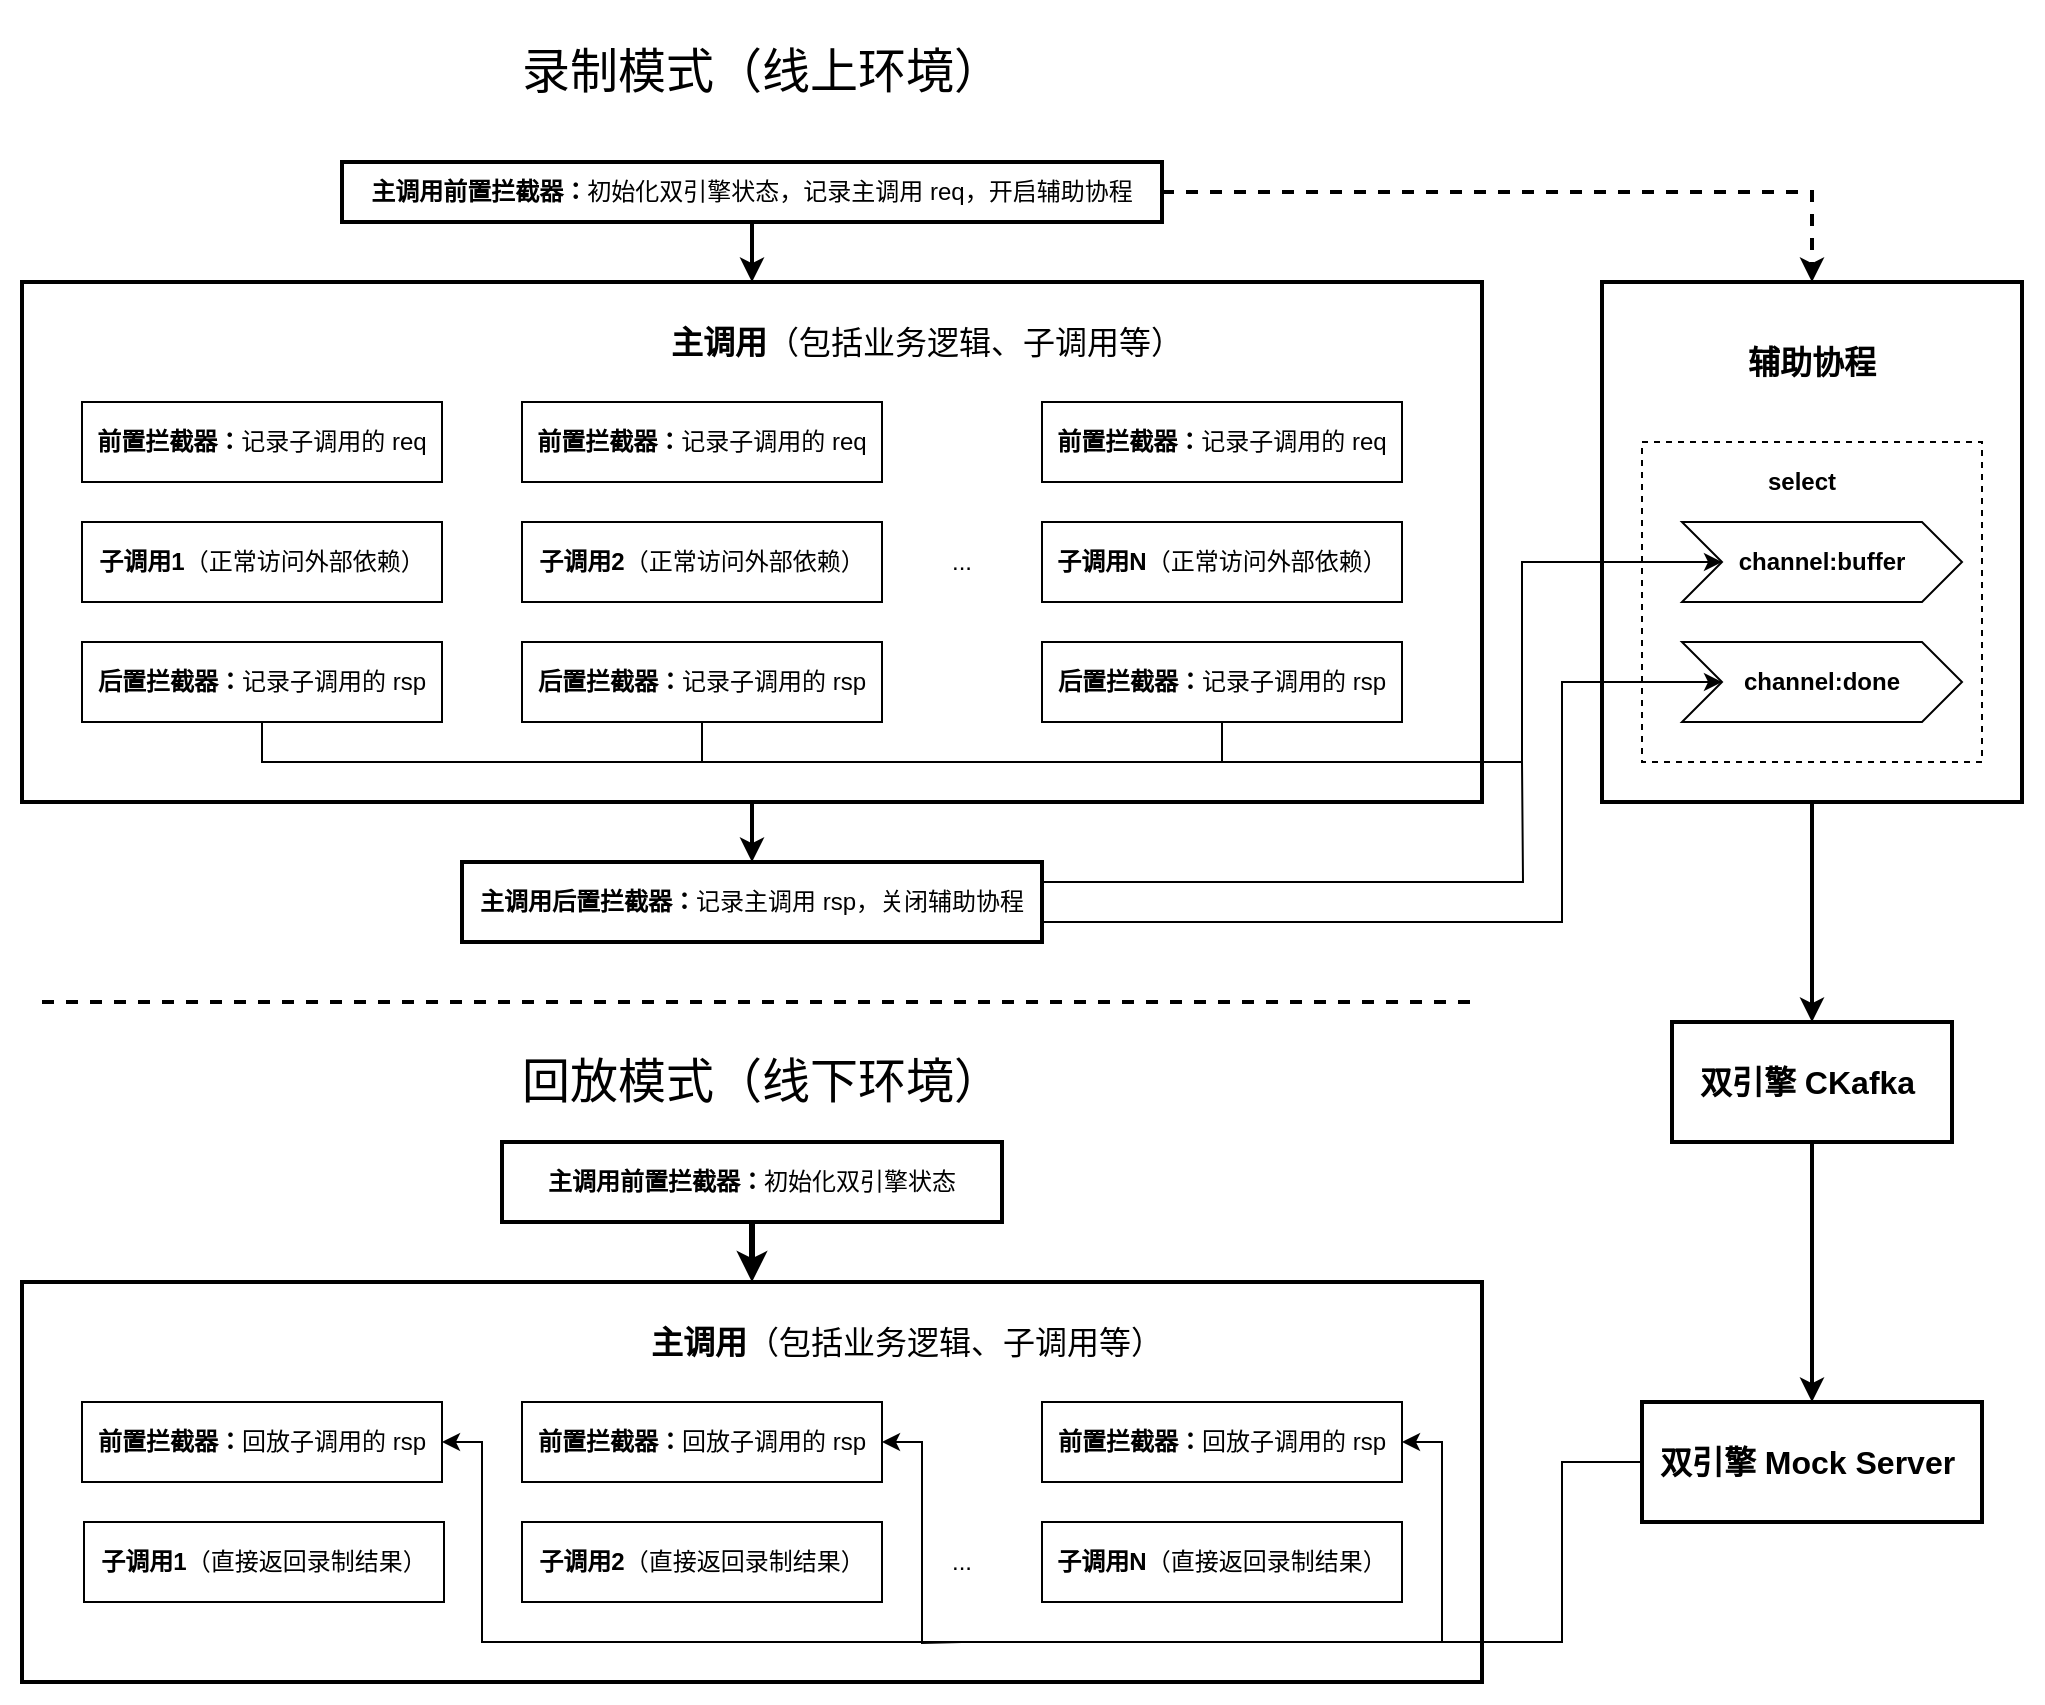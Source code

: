 <mxfile version="13.5.5" type="github">
  <diagram id="o2KsHawBitME4J8v7YTa" name="Page-1">
    <mxGraphModel dx="1106" dy="639" grid="1" gridSize="10" guides="1" tooltips="1" connect="1" arrows="1" fold="1" page="1" pageScale="1" pageWidth="1169" pageHeight="827" math="0" shadow="0">
      <root>
        <mxCell id="0" />
        <mxCell id="1" parent="0" />
        <mxCell id="v-f_laDZAkHmF94WgQyW-74" value="" style="rounded=0;whiteSpace=wrap;html=1;strokeColor=#FFFFFF;" parent="1" vertex="1">
          <mxGeometry y="40" width="1020" height="850" as="geometry" />
        </mxCell>
        <mxCell id="v-f_laDZAkHmF94WgQyW-48" value="" style="rounded=0;whiteSpace=wrap;html=1;strokeWidth=2;" parent="1" vertex="1">
          <mxGeometry x="10" y="680" width="730" height="200" as="geometry" />
        </mxCell>
        <mxCell id="v-f_laDZAkHmF94WgQyW-46" style="edgeStyle=orthogonalEdgeStyle;rounded=0;orthogonalLoop=1;jettySize=auto;html=1;exitX=0.5;exitY=1;exitDx=0;exitDy=0;entryX=0.5;entryY=0;entryDx=0;entryDy=0;endArrow=classic;endFill=1;strokeWidth=2;" parent="1" source="v-f_laDZAkHmF94WgQyW-35" target="v-f_laDZAkHmF94WgQyW-43" edge="1">
          <mxGeometry relative="1" as="geometry" />
        </mxCell>
        <mxCell id="v-f_laDZAkHmF94WgQyW-35" value="" style="rounded=0;whiteSpace=wrap;html=1;strokeWidth=2;" parent="1" vertex="1">
          <mxGeometry x="800" y="180" width="210" height="260" as="geometry" />
        </mxCell>
        <mxCell id="npR9B-OFplp2G-UIuWFT-7" style="edgeStyle=orthogonalEdgeStyle;rounded=0;orthogonalLoop=1;jettySize=auto;html=1;exitX=0.5;exitY=1;exitDx=0;exitDy=0;entryX=0.5;entryY=0;entryDx=0;entryDy=0;fillColor=#330000;strokeWidth=2;" edge="1" parent="1" source="v-f_laDZAkHmF94WgQyW-33" target="v-f_laDZAkHmF94WgQyW-37">
          <mxGeometry relative="1" as="geometry" />
        </mxCell>
        <mxCell id="v-f_laDZAkHmF94WgQyW-33" value="" style="rounded=0;whiteSpace=wrap;html=1;strokeWidth=2;" parent="1" vertex="1">
          <mxGeometry x="10" y="180" width="730" height="260" as="geometry" />
        </mxCell>
        <mxCell id="v-f_laDZAkHmF94WgQyW-29" value="" style="rounded=0;whiteSpace=wrap;html=1;dashed=1;" parent="1" vertex="1">
          <mxGeometry x="820" y="260" width="170" height="160" as="geometry" />
        </mxCell>
        <mxCell id="v-f_laDZAkHmF94WgQyW-7" value="&lt;b&gt;前置拦截器：&lt;/b&gt;记录子调用的 req" style="rounded=0;whiteSpace=wrap;html=1;" parent="1" vertex="1">
          <mxGeometry x="40" y="240" width="180" height="40" as="geometry" />
        </mxCell>
        <mxCell id="v-f_laDZAkHmF94WgQyW-24" style="edgeStyle=orthogonalEdgeStyle;rounded=0;orthogonalLoop=1;jettySize=auto;html=1;exitX=0.5;exitY=1;exitDx=0;exitDy=0;entryX=0;entryY=0.5;entryDx=0;entryDy=0;" parent="1" source="v-f_laDZAkHmF94WgQyW-8" target="v-f_laDZAkHmF94WgQyW-21" edge="1">
          <mxGeometry relative="1" as="geometry">
            <Array as="points">
              <mxPoint x="130" y="420" />
              <mxPoint x="760" y="420" />
              <mxPoint x="760" y="320" />
            </Array>
          </mxGeometry>
        </mxCell>
        <mxCell id="v-f_laDZAkHmF94WgQyW-8" value="&lt;b&gt;后置拦截器：&lt;/b&gt;记录子调用的 rsp" style="rounded=0;whiteSpace=wrap;html=1;" parent="1" vertex="1">
          <mxGeometry x="40" y="360" width="180" height="40" as="geometry" />
        </mxCell>
        <mxCell id="v-f_laDZAkHmF94WgQyW-9" value="&lt;b&gt;子调用1&lt;/b&gt;（正常访问外部依赖）" style="rounded=0;whiteSpace=wrap;html=1;" parent="1" vertex="1">
          <mxGeometry x="40" y="300" width="180" height="40" as="geometry" />
        </mxCell>
        <mxCell id="v-f_laDZAkHmF94WgQyW-11" value="&lt;b&gt;前置拦截器：&lt;/b&gt;记录子调用的 req" style="rounded=0;whiteSpace=wrap;html=1;" parent="1" vertex="1">
          <mxGeometry x="260" y="240" width="180" height="40" as="geometry" />
        </mxCell>
        <mxCell id="v-f_laDZAkHmF94WgQyW-25" style="edgeStyle=orthogonalEdgeStyle;rounded=0;orthogonalLoop=1;jettySize=auto;html=1;exitX=0.5;exitY=1;exitDx=0;exitDy=0;endArrow=none;endFill=0;" parent="1" source="v-f_laDZAkHmF94WgQyW-12" edge="1">
          <mxGeometry relative="1" as="geometry">
            <mxPoint x="350" y="420" as="targetPoint" />
          </mxGeometry>
        </mxCell>
        <mxCell id="v-f_laDZAkHmF94WgQyW-12" value="&lt;b&gt;后置拦截器：&lt;/b&gt;记录子调用的 rsp" style="rounded=0;whiteSpace=wrap;html=1;" parent="1" vertex="1">
          <mxGeometry x="260" y="360" width="180" height="40" as="geometry" />
        </mxCell>
        <mxCell id="v-f_laDZAkHmF94WgQyW-13" value="&lt;b&gt;子调用2&lt;/b&gt;（正常访问外部依赖）" style="rounded=0;whiteSpace=wrap;html=1;" parent="1" vertex="1">
          <mxGeometry x="260" y="300" width="180" height="40" as="geometry" />
        </mxCell>
        <mxCell id="v-f_laDZAkHmF94WgQyW-14" value="&lt;b&gt;前置拦截器：&lt;/b&gt;记录子调用的 req" style="rounded=0;whiteSpace=wrap;html=1;" parent="1" vertex="1">
          <mxGeometry x="520" y="240" width="180" height="40" as="geometry" />
        </mxCell>
        <mxCell id="v-f_laDZAkHmF94WgQyW-26" style="edgeStyle=orthogonalEdgeStyle;rounded=0;orthogonalLoop=1;jettySize=auto;html=1;exitX=0.5;exitY=1;exitDx=0;exitDy=0;endArrow=none;endFill=0;" parent="1" source="v-f_laDZAkHmF94WgQyW-15" edge="1">
          <mxGeometry relative="1" as="geometry">
            <mxPoint x="610" y="420" as="targetPoint" />
          </mxGeometry>
        </mxCell>
        <mxCell id="v-f_laDZAkHmF94WgQyW-15" value="&lt;b&gt;后置拦截器：&lt;/b&gt;记录子调用的 rsp" style="rounded=0;whiteSpace=wrap;html=1;" parent="1" vertex="1">
          <mxGeometry x="520" y="360" width="180" height="40" as="geometry" />
        </mxCell>
        <mxCell id="v-f_laDZAkHmF94WgQyW-16" value="&lt;b&gt;子调用N&lt;/b&gt;（正常访问外部依赖）" style="rounded=0;whiteSpace=wrap;html=1;" parent="1" vertex="1">
          <mxGeometry x="520" y="300" width="180" height="40" as="geometry" />
        </mxCell>
        <mxCell id="v-f_laDZAkHmF94WgQyW-18" value="..." style="text;html=1;strokeColor=none;fillColor=none;align=center;verticalAlign=middle;whiteSpace=wrap;rounded=0;" parent="1" vertex="1">
          <mxGeometry x="460" y="310" width="40" height="20" as="geometry" />
        </mxCell>
        <mxCell id="v-f_laDZAkHmF94WgQyW-21" value="&lt;b&gt;channel:buffer&lt;/b&gt;" style="shape=step;perimeter=stepPerimeter;whiteSpace=wrap;html=1;fixedSize=1;" parent="1" vertex="1">
          <mxGeometry x="840" y="300" width="140" height="40" as="geometry" />
        </mxCell>
        <mxCell id="v-f_laDZAkHmF94WgQyW-22" value="&lt;b&gt;channel:done&lt;/b&gt;" style="shape=step;perimeter=stepPerimeter;whiteSpace=wrap;html=1;fixedSize=1;" parent="1" vertex="1">
          <mxGeometry x="840" y="360" width="140" height="40" as="geometry" />
        </mxCell>
        <mxCell id="v-f_laDZAkHmF94WgQyW-27" value="&lt;b&gt;select&lt;/b&gt;" style="text;html=1;strokeColor=none;fillColor=none;align=center;verticalAlign=middle;whiteSpace=wrap;rounded=0;" parent="1" vertex="1">
          <mxGeometry x="880" y="270" width="40" height="20" as="geometry" />
        </mxCell>
        <mxCell id="v-f_laDZAkHmF94WgQyW-30" value="&lt;font size=&quot;3&quot;&gt;&lt;b&gt;辅助协程&lt;/b&gt;&lt;/font&gt;" style="text;html=1;strokeColor=none;fillColor=none;align=center;verticalAlign=middle;whiteSpace=wrap;rounded=0;dashed=1;" parent="1" vertex="1">
          <mxGeometry x="845" y="210" width="120" height="20" as="geometry" />
        </mxCell>
        <mxCell id="v-f_laDZAkHmF94WgQyW-36" value="&lt;font style=&quot;font-size: 16px&quot;&gt;&lt;b&gt;主调用&lt;/b&gt;（包括业务逻辑、子调用等）&lt;/font&gt;" style="text;html=1;strokeColor=none;fillColor=none;align=center;verticalAlign=middle;whiteSpace=wrap;rounded=0;" parent="1" vertex="1">
          <mxGeometry x="300" y="200" width="325" height="20" as="geometry" />
        </mxCell>
        <mxCell id="v-f_laDZAkHmF94WgQyW-38" style="edgeStyle=orthogonalEdgeStyle;rounded=0;orthogonalLoop=1;jettySize=auto;html=1;exitX=1;exitY=0.25;exitDx=0;exitDy=0;endArrow=none;endFill=0;" parent="1" source="v-f_laDZAkHmF94WgQyW-37" edge="1">
          <mxGeometry relative="1" as="geometry">
            <mxPoint x="760" y="420" as="targetPoint" />
          </mxGeometry>
        </mxCell>
        <mxCell id="v-f_laDZAkHmF94WgQyW-39" style="edgeStyle=orthogonalEdgeStyle;rounded=0;orthogonalLoop=1;jettySize=auto;html=1;exitX=1;exitY=0.75;exitDx=0;exitDy=0;entryX=0;entryY=0.5;entryDx=0;entryDy=0;" parent="1" source="v-f_laDZAkHmF94WgQyW-37" target="v-f_laDZAkHmF94WgQyW-22" edge="1">
          <mxGeometry relative="1" as="geometry">
            <Array as="points">
              <mxPoint x="780" y="500" />
              <mxPoint x="780" y="380" />
            </Array>
          </mxGeometry>
        </mxCell>
        <mxCell id="v-f_laDZAkHmF94WgQyW-37" value="&lt;b&gt;主调用后置拦截器：&lt;/b&gt;记录主调用 rsp，关闭辅助协程" style="rounded=0;whiteSpace=wrap;html=1;strokeWidth=2;" parent="1" vertex="1">
          <mxGeometry x="230" y="470" width="290" height="40" as="geometry" />
        </mxCell>
        <mxCell id="npR9B-OFplp2G-UIuWFT-5" style="edgeStyle=orthogonalEdgeStyle;rounded=0;orthogonalLoop=1;jettySize=auto;html=1;exitX=0.5;exitY=1;exitDx=0;exitDy=0;fillColor=#330000;strokeWidth=2;" edge="1" parent="1" source="v-f_laDZAkHmF94WgQyW-40" target="v-f_laDZAkHmF94WgQyW-33">
          <mxGeometry relative="1" as="geometry" />
        </mxCell>
        <mxCell id="npR9B-OFplp2G-UIuWFT-11" style="edgeStyle=orthogonalEdgeStyle;rounded=0;orthogonalLoop=1;jettySize=auto;html=1;exitX=1;exitY=0.5;exitDx=0;exitDy=0;strokeWidth=2;fillColor=#330000;dashed=1;" edge="1" parent="1" source="v-f_laDZAkHmF94WgQyW-40" target="v-f_laDZAkHmF94WgQyW-35">
          <mxGeometry relative="1" as="geometry" />
        </mxCell>
        <mxCell id="v-f_laDZAkHmF94WgQyW-40" value="&lt;b&gt;主调用前置拦截器：&lt;/b&gt;初始化双引擎状态，记录主调用 req，开启辅助协程" style="rounded=0;whiteSpace=wrap;html=1;strokeWidth=2;" parent="1" vertex="1">
          <mxGeometry x="170" y="120" width="410" height="30" as="geometry" />
        </mxCell>
        <mxCell id="v-f_laDZAkHmF94WgQyW-42" value="&lt;font style=&quot;font-size: 24px&quot;&gt;录制模式（线上环境）&lt;/font&gt;" style="text;html=1;strokeColor=none;fillColor=none;align=center;verticalAlign=middle;whiteSpace=wrap;rounded=0;" parent="1" vertex="1">
          <mxGeometry x="240" y="60" width="280" height="30" as="geometry" />
        </mxCell>
        <mxCell id="v-f_laDZAkHmF94WgQyW-47" style="edgeStyle=orthogonalEdgeStyle;rounded=0;orthogonalLoop=1;jettySize=auto;html=1;exitX=0.5;exitY=1;exitDx=0;exitDy=0;entryX=0.5;entryY=0;entryDx=0;entryDy=0;endArrow=classic;endFill=1;strokeWidth=2;" parent="1" source="v-f_laDZAkHmF94WgQyW-43" target="v-f_laDZAkHmF94WgQyW-45" edge="1">
          <mxGeometry relative="1" as="geometry" />
        </mxCell>
        <mxCell id="v-f_laDZAkHmF94WgQyW-43" value="&lt;font style=&quot;font-size: 16px&quot;&gt;&lt;b&gt;双引擎 CKafka&amp;nbsp;&lt;/b&gt;&lt;/font&gt;" style="rounded=0;whiteSpace=wrap;html=1;strokeWidth=2;" parent="1" vertex="1">
          <mxGeometry x="835" y="550" width="140" height="60" as="geometry" />
        </mxCell>
        <mxCell id="v-f_laDZAkHmF94WgQyW-66" style="edgeStyle=orthogonalEdgeStyle;rounded=0;orthogonalLoop=1;jettySize=auto;html=1;exitX=0;exitY=0.5;exitDx=0;exitDy=0;entryX=1;entryY=0.5;entryDx=0;entryDy=0;endArrow=classic;endFill=1;" parent="1" source="v-f_laDZAkHmF94WgQyW-45" target="v-f_laDZAkHmF94WgQyW-49" edge="1">
          <mxGeometry relative="1" as="geometry">
            <Array as="points">
              <mxPoint x="780" y="770" />
              <mxPoint x="780" y="860" />
              <mxPoint x="240" y="860" />
              <mxPoint x="240" y="760" />
            </Array>
          </mxGeometry>
        </mxCell>
        <mxCell id="v-f_laDZAkHmF94WgQyW-45" value="&lt;font style=&quot;font-size: 16px&quot;&gt;&lt;b&gt;双引擎 Mock Server&amp;nbsp;&lt;/b&gt;&lt;/font&gt;" style="rounded=0;whiteSpace=wrap;html=1;strokeWidth=2;" parent="1" vertex="1">
          <mxGeometry x="820" y="740" width="170" height="60" as="geometry" />
        </mxCell>
        <mxCell id="v-f_laDZAkHmF94WgQyW-49" value="&lt;b&gt;前置拦截器：&lt;/b&gt;回放子调用的 rsp" style="rounded=0;whiteSpace=wrap;html=1;" parent="1" vertex="1">
          <mxGeometry x="40" y="740" width="180" height="40" as="geometry" />
        </mxCell>
        <mxCell id="v-f_laDZAkHmF94WgQyW-51" value="&lt;b&gt;子调用1&lt;/b&gt;（直接返回录制结果）" style="rounded=0;whiteSpace=wrap;html=1;" parent="1" vertex="1">
          <mxGeometry x="41" y="800" width="180" height="40" as="geometry" />
        </mxCell>
        <mxCell id="v-f_laDZAkHmF94WgQyW-52" value="&lt;b&gt;前置拦截器：&lt;/b&gt;回放子调用的 rsp" style="rounded=0;whiteSpace=wrap;html=1;" parent="1" vertex="1">
          <mxGeometry x="260" y="740" width="180" height="40" as="geometry" />
        </mxCell>
        <mxCell id="v-f_laDZAkHmF94WgQyW-55" value="&lt;b&gt;子调用2&lt;/b&gt;（直接返回录制结果）" style="rounded=0;whiteSpace=wrap;html=1;" parent="1" vertex="1">
          <mxGeometry x="260" y="800" width="180" height="40" as="geometry" />
        </mxCell>
        <mxCell id="v-f_laDZAkHmF94WgQyW-70" style="edgeStyle=orthogonalEdgeStyle;rounded=0;orthogonalLoop=1;jettySize=auto;html=1;entryX=1;entryY=0.5;entryDx=0;entryDy=0;endArrow=classic;endFill=1;" parent="1" target="v-f_laDZAkHmF94WgQyW-52" edge="1">
          <mxGeometry relative="1" as="geometry">
            <mxPoint x="480" y="860" as="sourcePoint" />
          </mxGeometry>
        </mxCell>
        <mxCell id="v-f_laDZAkHmF94WgQyW-56" value="&lt;b&gt;前置拦截器：&lt;/b&gt;回放子调用的 rsp" style="rounded=0;whiteSpace=wrap;html=1;" parent="1" vertex="1">
          <mxGeometry x="520" y="740" width="180" height="40" as="geometry" />
        </mxCell>
        <mxCell id="v-f_laDZAkHmF94WgQyW-59" value="&lt;b&gt;子调用N&lt;/b&gt;（直接返回录制结果）" style="rounded=0;whiteSpace=wrap;html=1;" parent="1" vertex="1">
          <mxGeometry x="520" y="800" width="180" height="40" as="geometry" />
        </mxCell>
        <mxCell id="v-f_laDZAkHmF94WgQyW-60" value="..." style="text;html=1;strokeColor=none;fillColor=none;align=center;verticalAlign=middle;whiteSpace=wrap;rounded=0;" parent="1" vertex="1">
          <mxGeometry x="460" y="810" width="40" height="20" as="geometry" />
        </mxCell>
        <mxCell id="v-f_laDZAkHmF94WgQyW-62" value="&lt;font style=&quot;font-size: 24px&quot;&gt;回放模式（线下环境）&lt;/font&gt;" style="text;html=1;strokeColor=none;fillColor=none;align=center;verticalAlign=middle;whiteSpace=wrap;rounded=0;" parent="1" vertex="1">
          <mxGeometry x="240" y="565" width="280" height="30" as="geometry" />
        </mxCell>
        <mxCell id="v-f_laDZAkHmF94WgQyW-63" value="" style="endArrow=none;dashed=1;html=1;strokeWidth=2;" parent="1" edge="1">
          <mxGeometry width="50" height="50" relative="1" as="geometry">
            <mxPoint x="20" y="540" as="sourcePoint" />
            <mxPoint x="740" y="540" as="targetPoint" />
          </mxGeometry>
        </mxCell>
        <mxCell id="npR9B-OFplp2G-UIuWFT-9" style="edgeStyle=orthogonalEdgeStyle;rounded=0;orthogonalLoop=1;jettySize=auto;html=1;exitX=0.5;exitY=1;exitDx=0;exitDy=0;entryX=0.5;entryY=0;entryDx=0;entryDy=0;strokeWidth=3;fillColor=#330000;" edge="1" parent="1" source="v-f_laDZAkHmF94WgQyW-64" target="v-f_laDZAkHmF94WgQyW-48">
          <mxGeometry relative="1" as="geometry" />
        </mxCell>
        <mxCell id="v-f_laDZAkHmF94WgQyW-64" value="&lt;b&gt;主调用前置拦截器：&lt;/b&gt;初始化双引擎状态" style="rounded=0;whiteSpace=wrap;html=1;strokeWidth=2;" parent="1" vertex="1">
          <mxGeometry x="250" y="610" width="250" height="40" as="geometry" />
        </mxCell>
        <mxCell id="v-f_laDZAkHmF94WgQyW-72" style="edgeStyle=orthogonalEdgeStyle;rounded=0;orthogonalLoop=1;jettySize=auto;html=1;entryX=1;entryY=0.5;entryDx=0;entryDy=0;endArrow=classic;endFill=1;" parent="1" target="v-f_laDZAkHmF94WgQyW-56" edge="1">
          <mxGeometry relative="1" as="geometry">
            <mxPoint x="760" y="860" as="sourcePoint" />
            <mxPoint x="720" y="760" as="targetPoint" />
            <Array as="points">
              <mxPoint x="720" y="860" />
              <mxPoint x="720" y="760" />
            </Array>
          </mxGeometry>
        </mxCell>
        <mxCell id="npR9B-OFplp2G-UIuWFT-1" style="edgeStyle=orthogonalEdgeStyle;rounded=0;orthogonalLoop=1;jettySize=auto;html=1;exitX=0.5;exitY=1;exitDx=0;exitDy=0;" edge="1" parent="1" source="v-f_laDZAkHmF94WgQyW-40" target="v-f_laDZAkHmF94WgQyW-40">
          <mxGeometry relative="1" as="geometry" />
        </mxCell>
        <mxCell id="npR9B-OFplp2G-UIuWFT-8" value="&lt;font style=&quot;font-size: 16px&quot;&gt;&lt;b&gt;主调用&lt;/b&gt;（包括业务逻辑、子调用等）&lt;/font&gt;" style="text;html=1;strokeColor=none;fillColor=none;align=center;verticalAlign=middle;whiteSpace=wrap;rounded=0;" vertex="1" parent="1">
          <mxGeometry x="290" y="700" width="325" height="20" as="geometry" />
        </mxCell>
      </root>
    </mxGraphModel>
  </diagram>
</mxfile>
